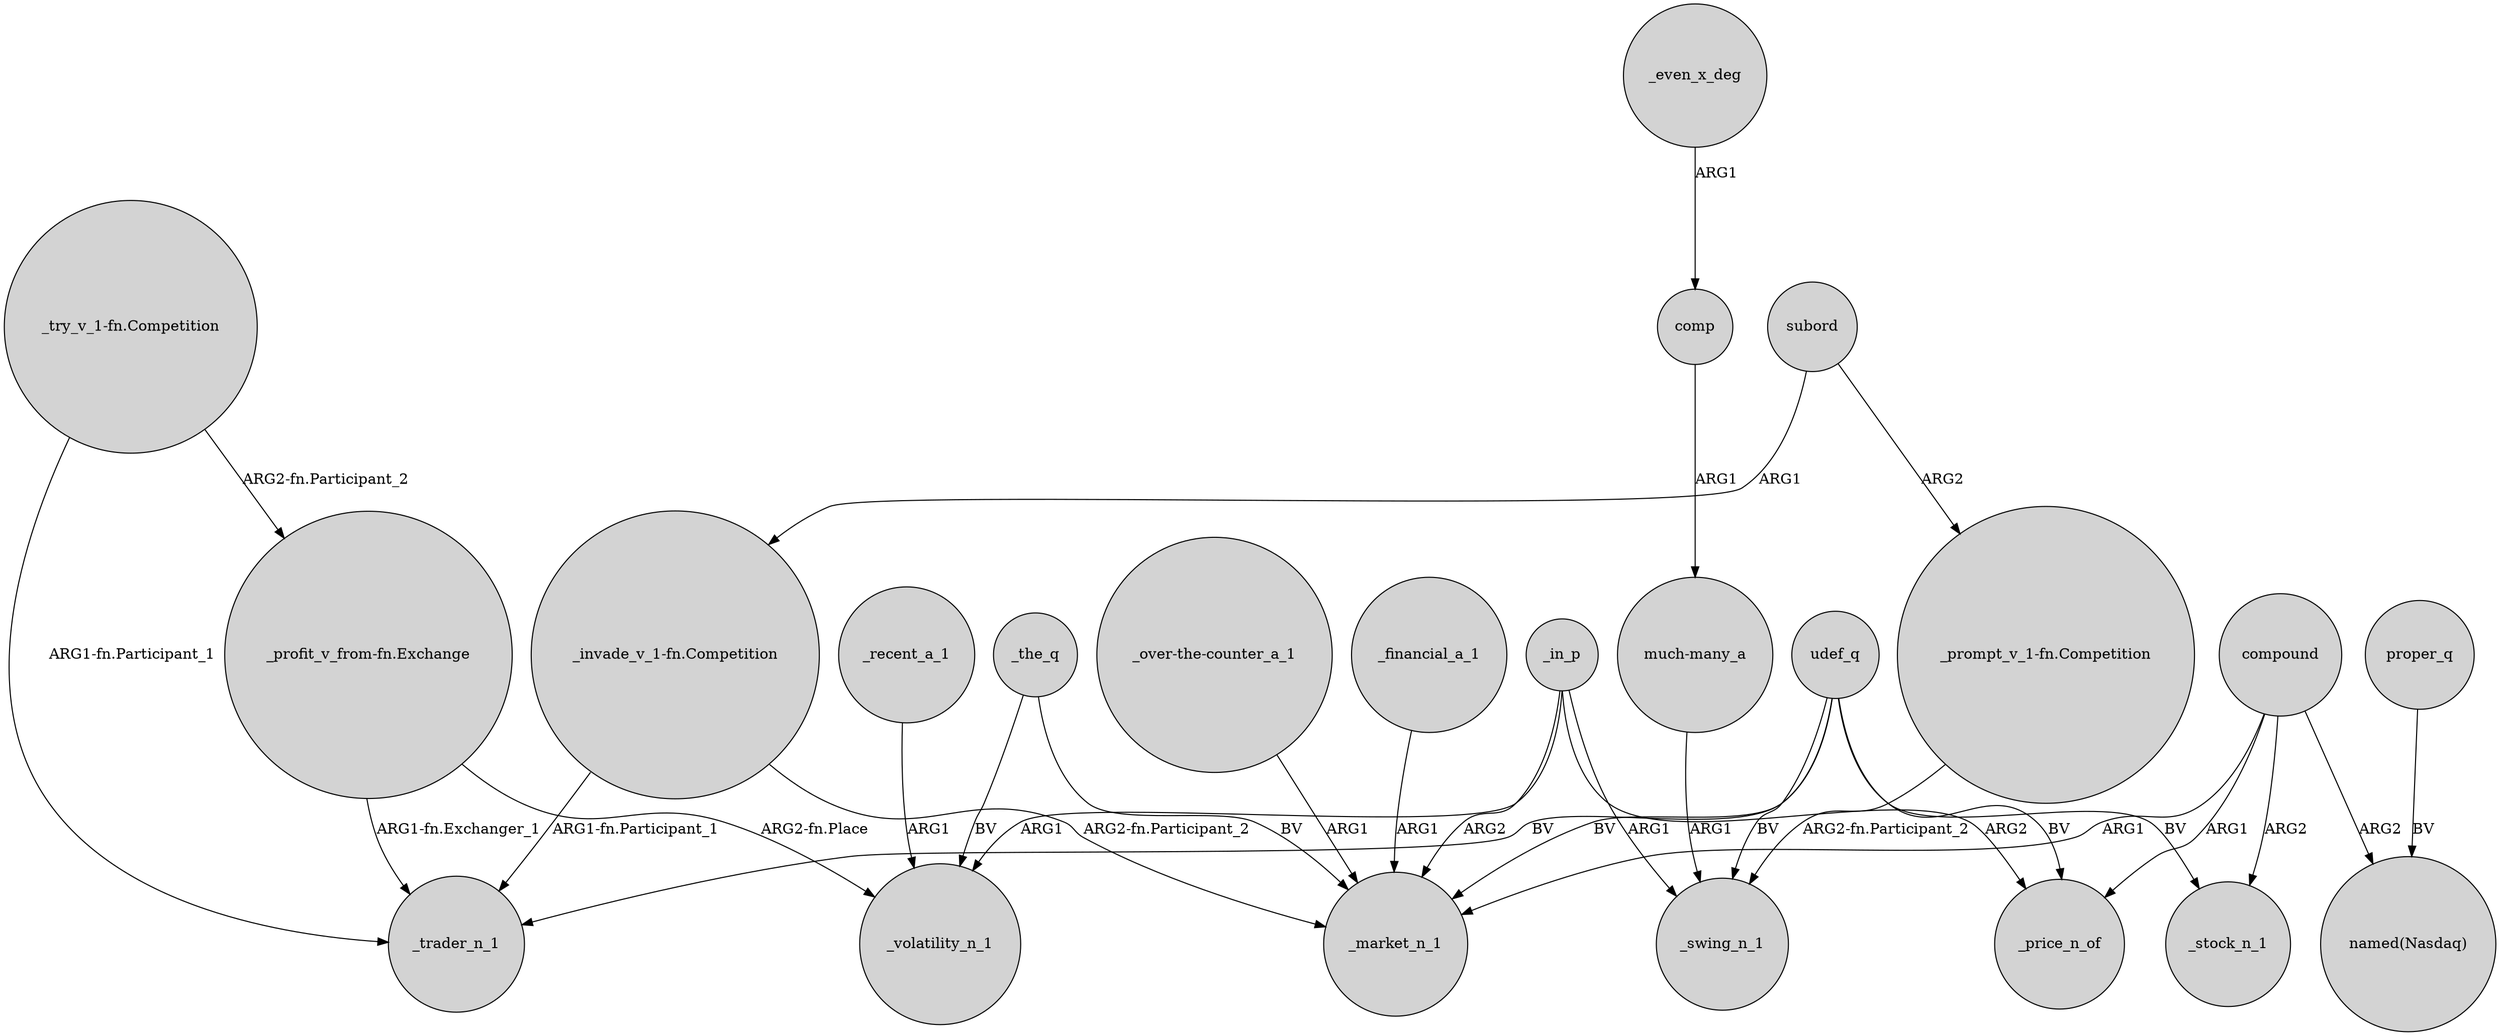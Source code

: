 digraph {
	node [shape=circle style=filled]
	udef_q -> _market_n_1 [label=BV]
	"_prompt_v_1-fn.Competition" -> _swing_n_1 [label="ARG2-fn.Participant_2"]
	"_invade_v_1-fn.Competition" -> _trader_n_1 [label="ARG1-fn.Participant_1"]
	"_try_v_1-fn.Competition" -> _trader_n_1 [label="ARG1-fn.Participant_1"]
	_the_q -> _volatility_n_1 [label=BV]
	proper_q -> "named(Nasdaq)" [label=BV]
	_financial_a_1 -> _market_n_1 [label=ARG1]
	udef_q -> _price_n_of [label=BV]
	"_invade_v_1-fn.Competition" -> _market_n_1 [label="ARG2-fn.Participant_2"]
	"_profit_v_from-fn.Exchange" -> _volatility_n_1 [label="ARG2-fn.Place"]
	"_profit_v_from-fn.Exchange" -> _trader_n_1 [label="ARG1-fn.Exchanger_1"]
	_in_p -> _swing_n_1 [label=ARG1]
	subord -> "_prompt_v_1-fn.Competition" [label=ARG2]
	_the_q -> _market_n_1 [label=BV]
	_in_p -> _volatility_n_1 [label=ARG1]
	udef_q -> _trader_n_1 [label=BV]
	comp -> "much-many_a" [label=ARG1]
	udef_q -> _stock_n_1 [label=BV]
	"much-many_a" -> _swing_n_1 [label=ARG1]
	_in_p -> _market_n_1 [label=ARG2]
	compound -> _stock_n_1 [label=ARG2]
	"_over-the-counter_a_1" -> _market_n_1 [label=ARG1]
	_in_p -> _price_n_of [label=ARG2]
	udef_q -> _swing_n_1 [label=BV]
	"_try_v_1-fn.Competition" -> "_profit_v_from-fn.Exchange" [label="ARG2-fn.Participant_2"]
	compound -> _market_n_1 [label=ARG1]
	compound -> _price_n_of [label=ARG1]
	_even_x_deg -> comp [label=ARG1]
	compound -> "named(Nasdaq)" [label=ARG2]
	_recent_a_1 -> _volatility_n_1 [label=ARG1]
	subord -> "_invade_v_1-fn.Competition" [label=ARG1]
}
